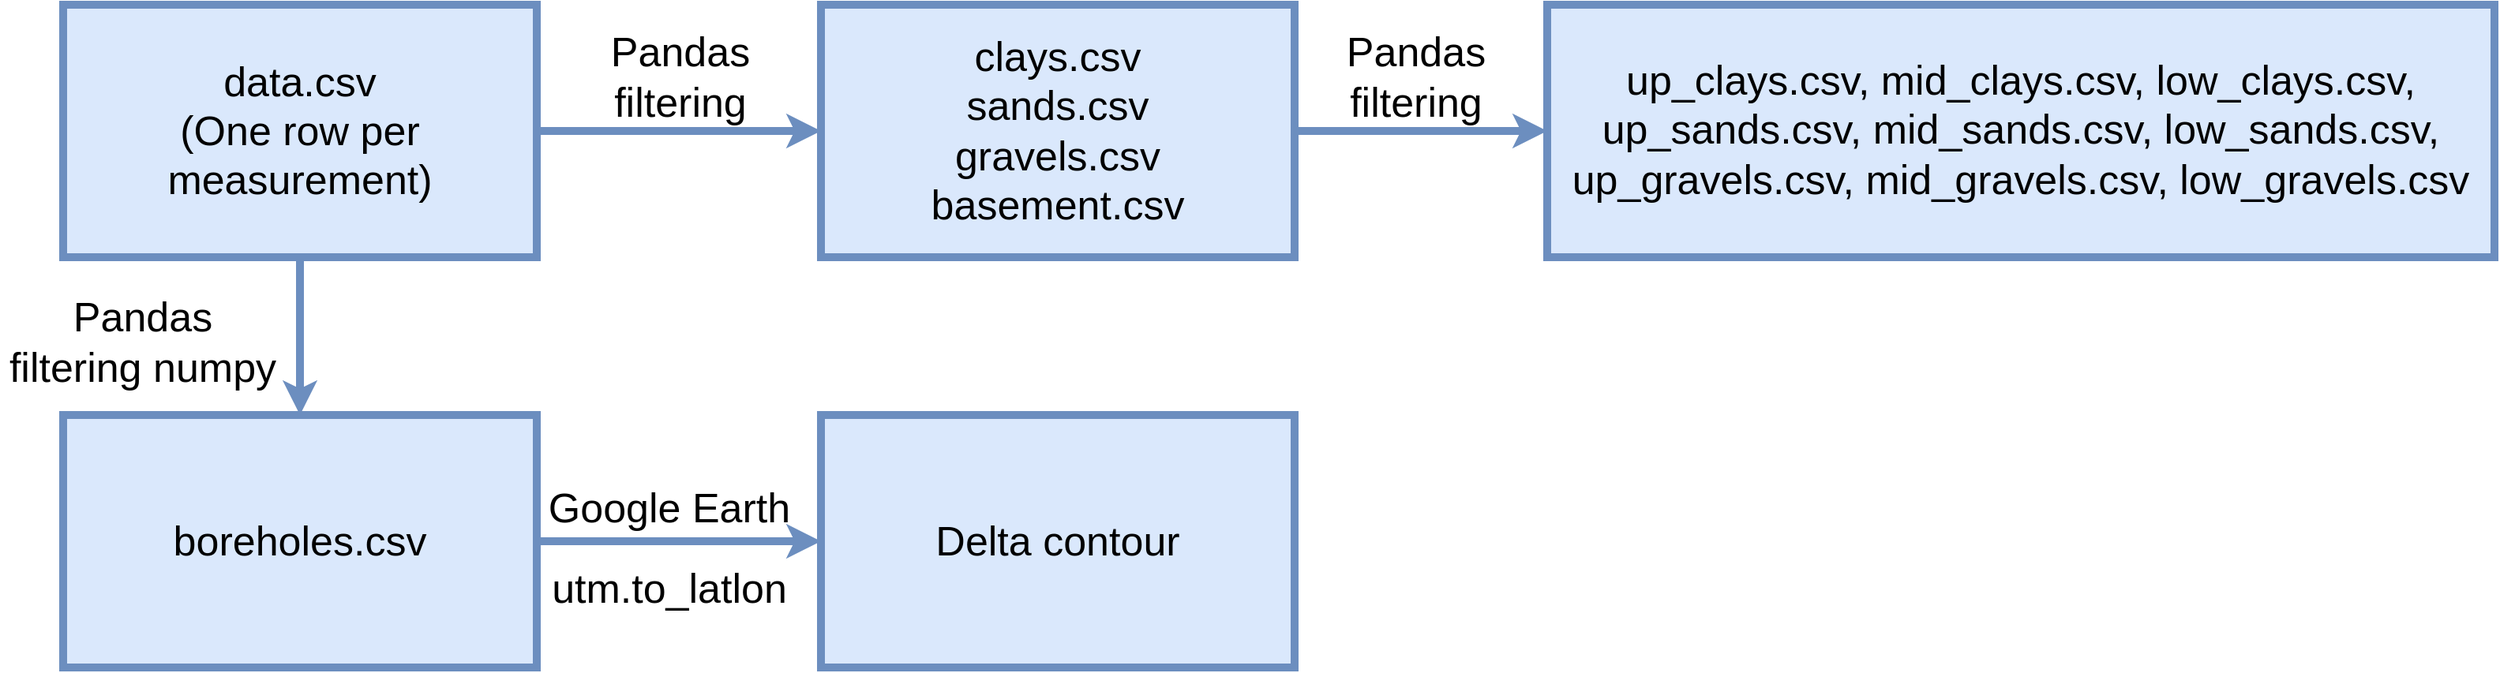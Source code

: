 <mxfile version="18.1.3" type="device"><diagram id="0bjjOGHsQ2b5K5tM8DwL" name="Page-1"><mxGraphModel dx="1350" dy="793" grid="1" gridSize="10" guides="1" tooltips="1" connect="1" arrows="1" fold="1" page="1" pageScale="1" pageWidth="1600" pageHeight="1200" math="0" shadow="0"><root><mxCell id="0"/><mxCell id="1" parent="0"/><mxCell id="NRQtJW78DbEs29Zuit45-4" style="edgeStyle=orthogonalEdgeStyle;rounded=0;orthogonalLoop=1;jettySize=auto;html=1;entryX=0;entryY=0.5;entryDx=0;entryDy=0;fontSize=26;strokeWidth=5;fillColor=#dae8fc;strokeColor=#6c8ebf;" parent="1" source="NRQtJW78DbEs29Zuit45-1" target="NRQtJW78DbEs29Zuit45-2" edge="1"><mxGeometry relative="1" as="geometry"/></mxCell><mxCell id="2Xy8ilNetjkl6XAiIwOQ-4" style="edgeStyle=orthogonalEdgeStyle;rounded=0;orthogonalLoop=1;jettySize=auto;html=1;exitX=0.5;exitY=1;exitDx=0;exitDy=0;entryX=0.5;entryY=0;entryDx=0;entryDy=0;strokeWidth=5;fillColor=#dae8fc;strokeColor=#6c8ebf;" parent="1" source="NRQtJW78DbEs29Zuit45-1" target="2Xy8ilNetjkl6XAiIwOQ-1" edge="1"><mxGeometry relative="1" as="geometry"/></mxCell><mxCell id="NRQtJW78DbEs29Zuit45-1" value="&lt;div style=&quot;font-size: 26px;&quot;&gt;data.csv&lt;/div&gt;&lt;div style=&quot;font-size: 26px;&quot;&gt;(One row per measurement)&lt;br style=&quot;font-size: 26px;&quot;&gt;&lt;/div&gt;" style="rounded=0;whiteSpace=wrap;html=1;fontSize=26;fillColor=#dae8fc;strokeColor=#6c8ebf;strokeWidth=5;" parent="1" vertex="1"><mxGeometry x="40" y="320" width="300" height="160" as="geometry"/></mxCell><mxCell id="NRQtJW78DbEs29Zuit45-7" style="edgeStyle=orthogonalEdgeStyle;rounded=0;orthogonalLoop=1;jettySize=auto;html=1;exitX=1;exitY=0.5;exitDx=0;exitDy=0;fontSize=26;strokeWidth=5;fillColor=#dae8fc;strokeColor=#6c8ebf;" parent="1" source="NRQtJW78DbEs29Zuit45-2" target="NRQtJW78DbEs29Zuit45-3" edge="1"><mxGeometry relative="1" as="geometry"/></mxCell><mxCell id="NRQtJW78DbEs29Zuit45-2" value="&lt;div style=&quot;font-size: 26px;&quot;&gt;clays.csv&lt;/div&gt;&lt;div style=&quot;font-size: 26px;&quot;&gt;sands.csv&lt;/div&gt;&lt;div style=&quot;font-size: 26px;&quot;&gt;gravels.csv&lt;/div&gt;&lt;div style=&quot;font-size: 26px;&quot;&gt;basement.csv&lt;br style=&quot;font-size: 26px;&quot;&gt;&lt;/div&gt;" style="rounded=0;whiteSpace=wrap;html=1;fontSize=26;fillColor=#dae8fc;strokeColor=#6c8ebf;strokeWidth=5;" parent="1" vertex="1"><mxGeometry x="520" y="320" width="300" height="160" as="geometry"/></mxCell><mxCell id="NRQtJW78DbEs29Zuit45-3" value="&lt;div style=&quot;font-size: 26px;&quot;&gt;&lt;font style=&quot;font-size: 26px;&quot;&gt;up_clays.csv, mid_clays.csv, low_clays.csv,&lt;/font&gt;&lt;/div&gt;&lt;div style=&quot;font-size: 26px;&quot;&gt;&lt;div style=&quot;font-size: 26px;&quot;&gt;&lt;font style=&quot;font-size: 26px;&quot;&gt;up_sands.csv, mid_sands.csv, low_sands.csv,&lt;/font&gt;&lt;/div&gt;&lt;div style=&quot;font-size: 26px;&quot;&gt;&lt;div style=&quot;font-size: 26px;&quot;&gt;&lt;font style=&quot;font-size: 26px;&quot;&gt;up_gravels.csv, mid_gravels.csv, low_gravels.csv&lt;/font&gt;&lt;/div&gt;&lt;font style=&quot;font-size: 26px;&quot;&gt;&lt;/font&gt;&lt;/div&gt;&lt;font style=&quot;font-size: 26px;&quot;&gt;&lt;/font&gt;&lt;/div&gt;&lt;div style=&quot;font-size: 26px;&quot;&gt;&lt;font style=&quot;font-size: 26px;&quot;&gt;&lt;br&gt;&lt;/font&gt;&lt;/div&gt;" style="rounded=0;whiteSpace=wrap;html=1;verticalAlign=bottom;fillColor=#dae8fc;strokeColor=#6c8ebf;strokeWidth=5;" parent="1" vertex="1"><mxGeometry x="980" y="320" width="600" height="160" as="geometry"/></mxCell><mxCell id="NRQtJW78DbEs29Zuit45-5" value="Pandas filtering" style="text;html=1;strokeColor=none;fillColor=none;align=center;verticalAlign=middle;whiteSpace=wrap;rounded=0;fontSize=26;" parent="1" vertex="1"><mxGeometry x="371" y="336" width="120" height="60" as="geometry"/></mxCell><mxCell id="NRQtJW78DbEs29Zuit45-9" value="Pandas filtering" style="text;html=1;strokeColor=none;fillColor=none;align=center;verticalAlign=middle;whiteSpace=wrap;rounded=0;fontSize=26;" parent="1" vertex="1"><mxGeometry x="837" y="336" width="120" height="60" as="geometry"/></mxCell><mxCell id="2Xy8ilNetjkl6XAiIwOQ-3" style="edgeStyle=orthogonalEdgeStyle;rounded=0;orthogonalLoop=1;jettySize=auto;html=1;exitX=1;exitY=0.5;exitDx=0;exitDy=0;entryX=0;entryY=0.5;entryDx=0;entryDy=0;strokeWidth=5;fillColor=#dae8fc;strokeColor=#6c8ebf;" parent="1" source="2Xy8ilNetjkl6XAiIwOQ-1" target="2Xy8ilNetjkl6XAiIwOQ-2" edge="1"><mxGeometry relative="1" as="geometry"/></mxCell><mxCell id="2Xy8ilNetjkl6XAiIwOQ-1" value="boreholes.csv" style="rounded=0;whiteSpace=wrap;html=1;fontSize=26;fillColor=#dae8fc;strokeColor=#6c8ebf;strokeWidth=5;" parent="1" vertex="1"><mxGeometry x="40" y="580" width="300" height="160" as="geometry"/></mxCell><mxCell id="2Xy8ilNetjkl6XAiIwOQ-2" value="Delta contour" style="rounded=0;whiteSpace=wrap;html=1;fontSize=26;fillColor=#dae8fc;strokeColor=#6c8ebf;strokeWidth=5;" parent="1" vertex="1"><mxGeometry x="520" y="580" width="300" height="160" as="geometry"/></mxCell><mxCell id="2Xy8ilNetjkl6XAiIwOQ-5" value="Pandas filtering numpy" style="text;html=1;strokeColor=none;fillColor=none;align=center;verticalAlign=middle;whiteSpace=wrap;rounded=0;fontSize=26;" parent="1" vertex="1"><mxGeometry y="464" width="181" height="140" as="geometry"/></mxCell><mxCell id="2Xy8ilNetjkl6XAiIwOQ-6" value="Google Earth" style="text;html=1;strokeColor=none;fillColor=none;align=center;verticalAlign=middle;whiteSpace=wrap;rounded=0;fontSize=26;" parent="1" vertex="1"><mxGeometry x="344" y="614" width="160" height="50" as="geometry"/></mxCell><mxCell id="2Xy8ilNetjkl6XAiIwOQ-7" value="utm.to_latlon " style="text;html=1;strokeColor=none;fillColor=none;align=center;verticalAlign=middle;whiteSpace=wrap;rounded=0;fontSize=26;" parent="1" vertex="1"><mxGeometry x="344" y="640" width="160" height="100" as="geometry"/></mxCell></root></mxGraphModel></diagram></mxfile>